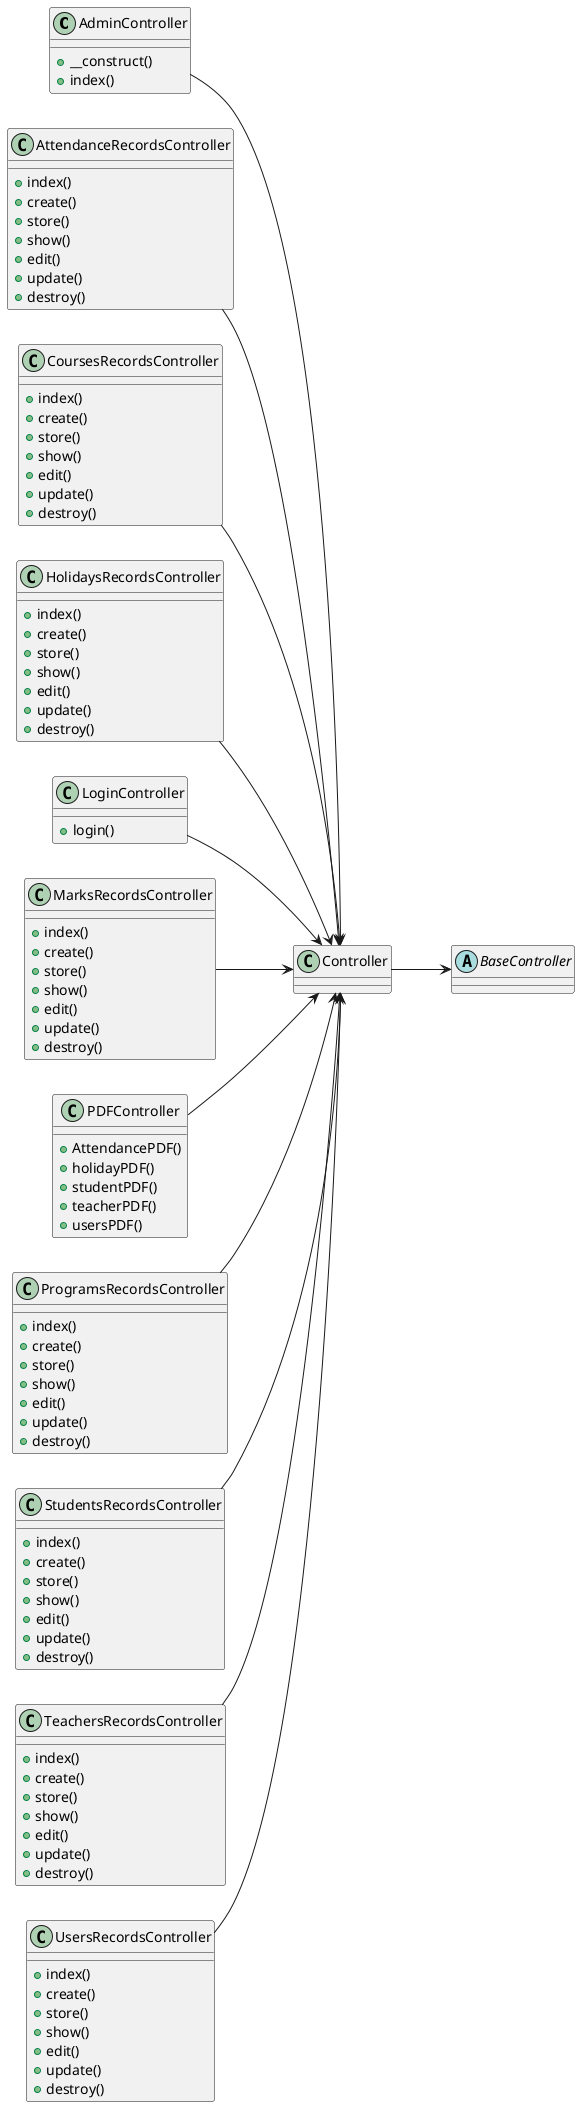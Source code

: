 @startuml AdminControllerClassDiagram
left to right direction

class AdminController{
    +__construct()
    +index()
}

class AttendanceRecordsController{
    +index()
    +create()
    +store()
    +show()
    +edit()
    +update()
    +destroy()
}

class CoursesRecordsController{
    +index()
    +create()
    +store()
    +show()
    +edit()
    +update()
    +destroy()
}

class HolidaysRecordsController{
    +index()
    +create()
    +store()
    +show()
    +edit()
    +update()
    +destroy()
}

class LoginController{
    +login()
}

class MarksRecordsController{
    +index()
    +create()
    +store()
    +show()
    +edit()
    +update()
    +destroy()
}

class PDFController{
    +AttendancePDF()
    +holidayPDF()
    +studentPDF()
    +teacherPDF()
    +usersPDF()
}

class ProgramsRecordsController{
    +index()
    +create()
    +store()
    +show()
    +edit()
    +update()
    +destroy()
}

class StudentsRecordsController{
    +index()
    +create()
    +store()
    +show()
    +edit()
    +update()
    +destroy()
}

class TeachersRecordsController{
    +index()
    +create()
    +store()
    +show()
    +edit()
    +update()
    +destroy()
}

class UsersRecordsController{
    +index()
    +create()
    +store()
    +show()
    +edit()
    +update()
    +destroy()
}


abstract class BaseController{}
Controller --> BaseController

AdminController --> Controller
AttendanceRecordsController --> Controller
CoursesRecordsController --> Controller
HolidaysRecordsController --> Controller
LoginController --> Controller
MarksRecordsController --> Controller
PDFController --> Controller
ProgramsRecordsController --> Controller
StudentsRecordsController --> Controller
TeachersRecordsController --> Controller
UsersRecordsController --> Controller


@enduml
